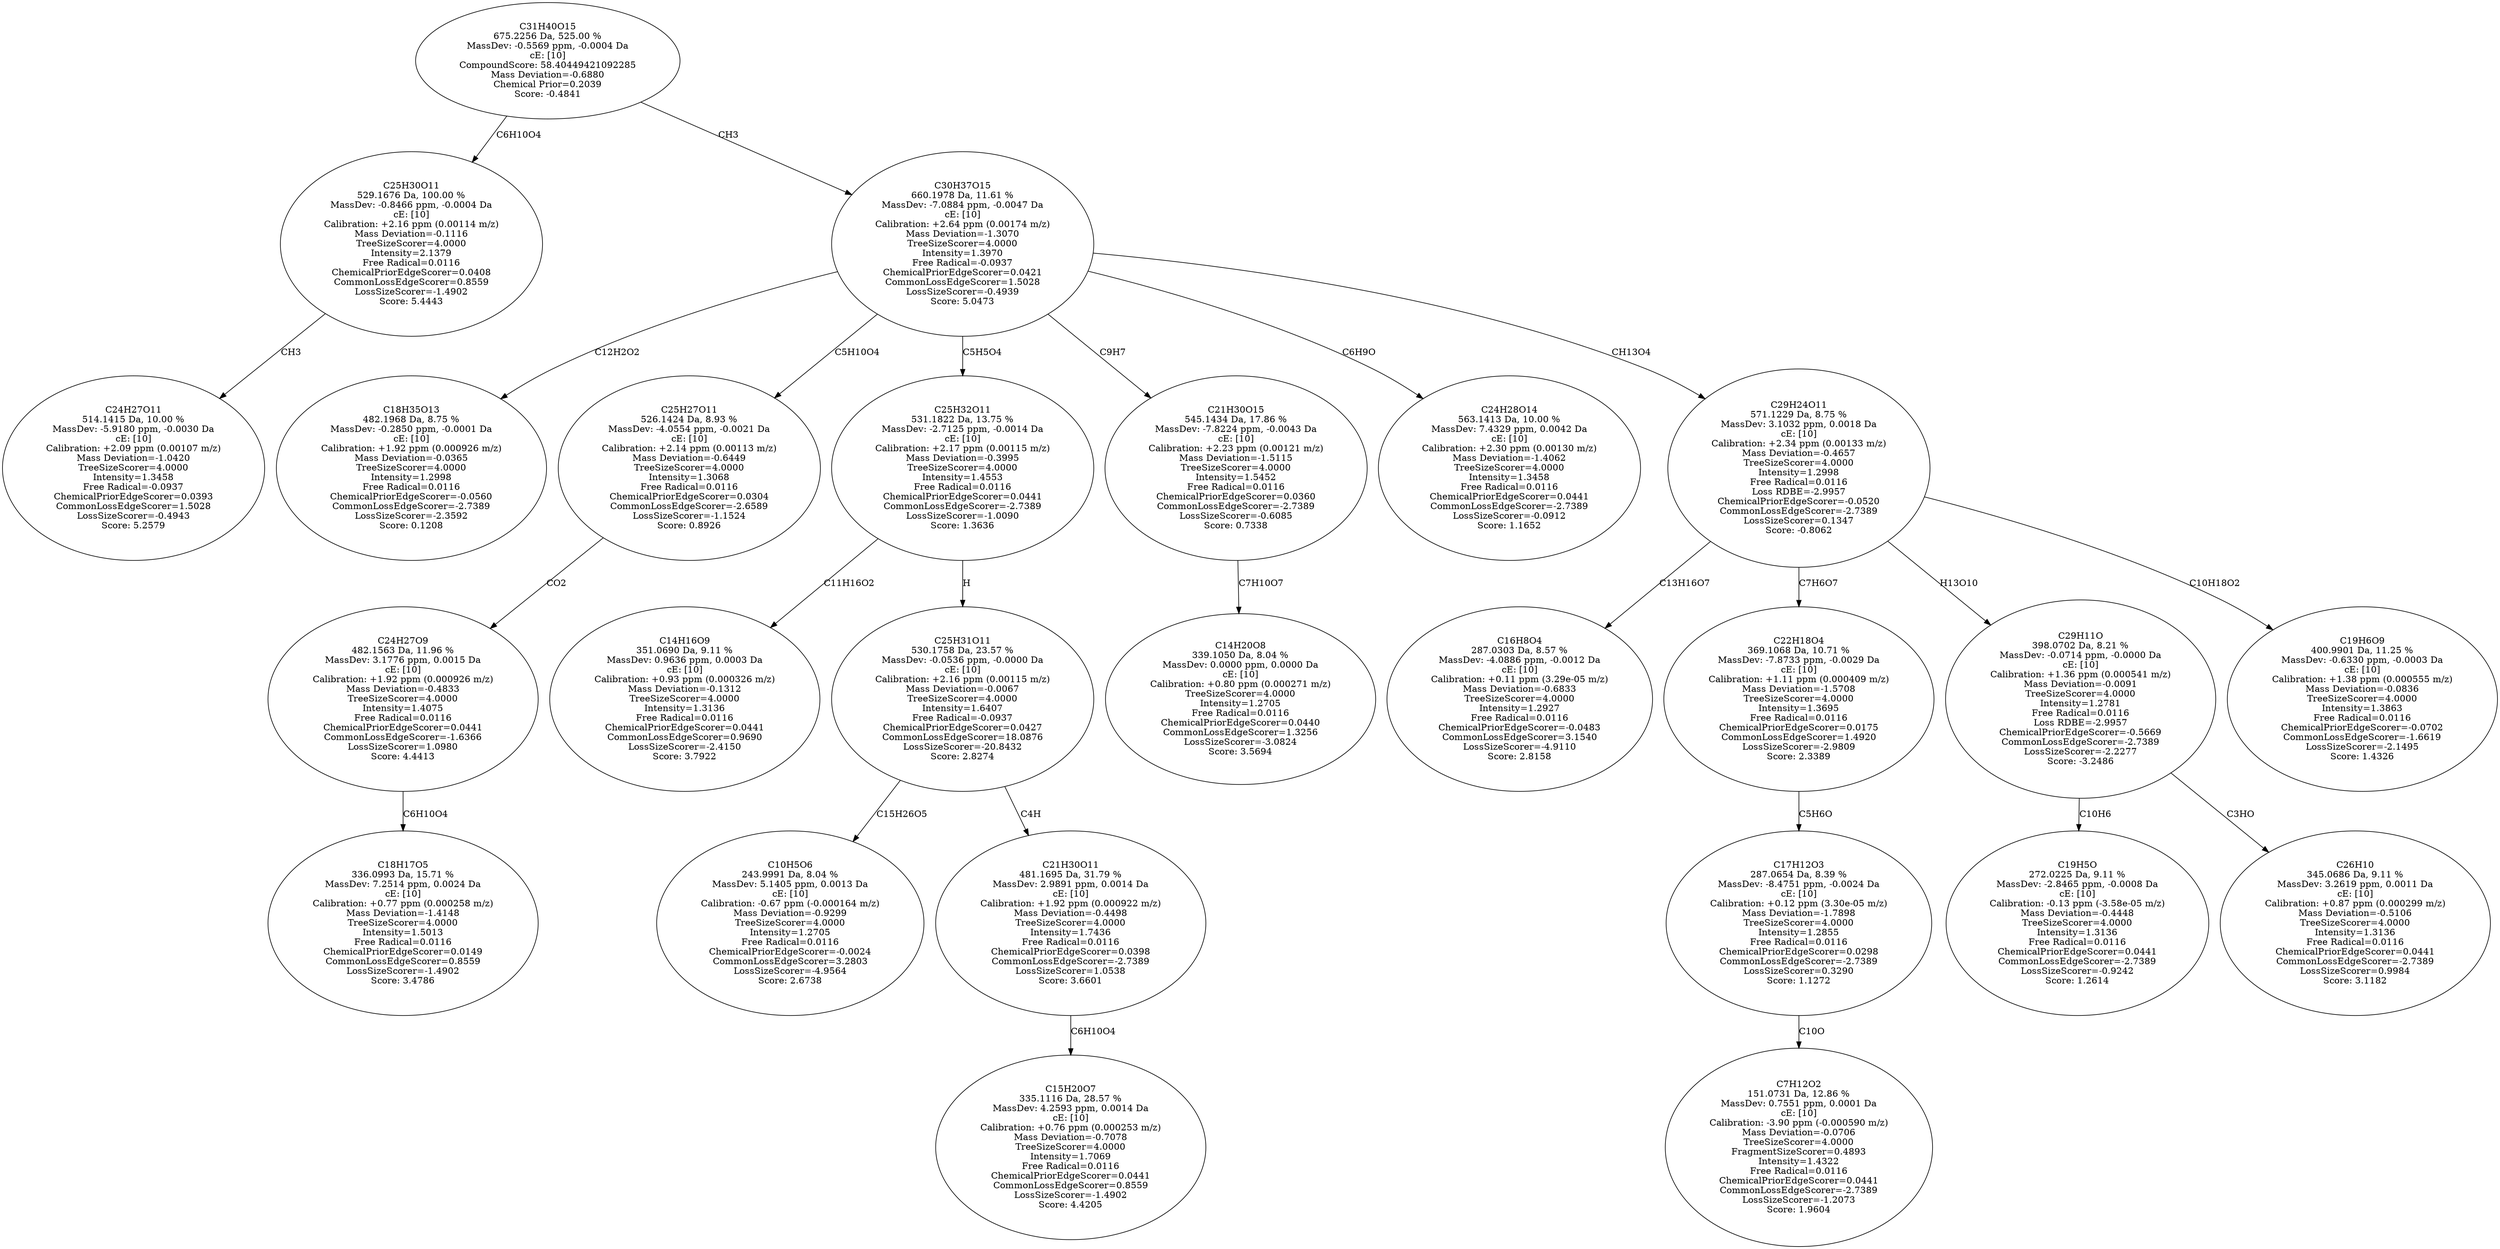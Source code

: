 strict digraph {
v1 [label="C24H27O11\n514.1415 Da, 10.00 %\nMassDev: -5.9180 ppm, -0.0030 Da\ncE: [10]\nCalibration: +2.09 ppm (0.00107 m/z)\nMass Deviation=-1.0420\nTreeSizeScorer=4.0000\nIntensity=1.3458\nFree Radical=-0.0937\nChemicalPriorEdgeScorer=0.0393\nCommonLossEdgeScorer=1.5028\nLossSizeScorer=-0.4943\nScore: 5.2579"];
v2 [label="C25H30O11\n529.1676 Da, 100.00 %\nMassDev: -0.8466 ppm, -0.0004 Da\ncE: [10]\nCalibration: +2.16 ppm (0.00114 m/z)\nMass Deviation=-0.1116\nTreeSizeScorer=4.0000\nIntensity=2.1379\nFree Radical=0.0116\nChemicalPriorEdgeScorer=0.0408\nCommonLossEdgeScorer=0.8559\nLossSizeScorer=-1.4902\nScore: 5.4443"];
v3 [label="C18H35O13\n482.1968 Da, 8.75 %\nMassDev: -0.2850 ppm, -0.0001 Da\ncE: [10]\nCalibration: +1.92 ppm (0.000926 m/z)\nMass Deviation=-0.0365\nTreeSizeScorer=4.0000\nIntensity=1.2998\nFree Radical=0.0116\nChemicalPriorEdgeScorer=-0.0560\nCommonLossEdgeScorer=-2.7389\nLossSizeScorer=-2.3592\nScore: 0.1208"];
v4 [label="C18H17O5\n336.0993 Da, 15.71 %\nMassDev: 7.2514 ppm, 0.0024 Da\ncE: [10]\nCalibration: +0.77 ppm (0.000258 m/z)\nMass Deviation=-1.4148\nTreeSizeScorer=4.0000\nIntensity=1.5013\nFree Radical=0.0116\nChemicalPriorEdgeScorer=0.0149\nCommonLossEdgeScorer=0.8559\nLossSizeScorer=-1.4902\nScore: 3.4786"];
v5 [label="C24H27O9\n482.1563 Da, 11.96 %\nMassDev: 3.1776 ppm, 0.0015 Da\ncE: [10]\nCalibration: +1.92 ppm (0.000926 m/z)\nMass Deviation=-0.4833\nTreeSizeScorer=4.0000\nIntensity=1.4075\nFree Radical=0.0116\nChemicalPriorEdgeScorer=0.0441\nCommonLossEdgeScorer=-1.6366\nLossSizeScorer=1.0980\nScore: 4.4413"];
v6 [label="C25H27O11\n526.1424 Da, 8.93 %\nMassDev: -4.0554 ppm, -0.0021 Da\ncE: [10]\nCalibration: +2.14 ppm (0.00113 m/z)\nMass Deviation=-0.6449\nTreeSizeScorer=4.0000\nIntensity=1.3068\nFree Radical=0.0116\nChemicalPriorEdgeScorer=0.0304\nCommonLossEdgeScorer=-2.6589\nLossSizeScorer=-1.1524\nScore: 0.8926"];
v7 [label="C14H16O9\n351.0690 Da, 9.11 %\nMassDev: 0.9636 ppm, 0.0003 Da\ncE: [10]\nCalibration: +0.93 ppm (0.000326 m/z)\nMass Deviation=-0.1312\nTreeSizeScorer=4.0000\nIntensity=1.3136\nFree Radical=0.0116\nChemicalPriorEdgeScorer=0.0441\nCommonLossEdgeScorer=0.9690\nLossSizeScorer=-2.4150\nScore: 3.7922"];
v8 [label="C10H5O6\n243.9991 Da, 8.04 %\nMassDev: 5.1405 ppm, 0.0013 Da\ncE: [10]\nCalibration: -0.67 ppm (-0.000164 m/z)\nMass Deviation=-0.9299\nTreeSizeScorer=4.0000\nIntensity=1.2705\nFree Radical=0.0116\nChemicalPriorEdgeScorer=-0.0024\nCommonLossEdgeScorer=3.2803\nLossSizeScorer=-4.9564\nScore: 2.6738"];
v9 [label="C15H20O7\n335.1116 Da, 28.57 %\nMassDev: 4.2593 ppm, 0.0014 Da\ncE: [10]\nCalibration: +0.76 ppm (0.000253 m/z)\nMass Deviation=-0.7078\nTreeSizeScorer=4.0000\nIntensity=1.7069\nFree Radical=0.0116\nChemicalPriorEdgeScorer=0.0441\nCommonLossEdgeScorer=0.8559\nLossSizeScorer=-1.4902\nScore: 4.4205"];
v10 [label="C21H30O11\n481.1695 Da, 31.79 %\nMassDev: 2.9891 ppm, 0.0014 Da\ncE: [10]\nCalibration: +1.92 ppm (0.000922 m/z)\nMass Deviation=-0.4498\nTreeSizeScorer=4.0000\nIntensity=1.7436\nFree Radical=0.0116\nChemicalPriorEdgeScorer=0.0398\nCommonLossEdgeScorer=-2.7389\nLossSizeScorer=1.0538\nScore: 3.6601"];
v11 [label="C25H31O11\n530.1758 Da, 23.57 %\nMassDev: -0.0536 ppm, -0.0000 Da\ncE: [10]\nCalibration: +2.16 ppm (0.00115 m/z)\nMass Deviation=-0.0067\nTreeSizeScorer=4.0000\nIntensity=1.6407\nFree Radical=-0.0937\nChemicalPriorEdgeScorer=0.0427\nCommonLossEdgeScorer=18.0876\nLossSizeScorer=-20.8432\nScore: 2.8274"];
v12 [label="C25H32O11\n531.1822 Da, 13.75 %\nMassDev: -2.7125 ppm, -0.0014 Da\ncE: [10]\nCalibration: +2.17 ppm (0.00115 m/z)\nMass Deviation=-0.3995\nTreeSizeScorer=4.0000\nIntensity=1.4553\nFree Radical=0.0116\nChemicalPriorEdgeScorer=0.0441\nCommonLossEdgeScorer=-2.7389\nLossSizeScorer=-1.0090\nScore: 1.3636"];
v13 [label="C14H20O8\n339.1050 Da, 8.04 %\nMassDev: 0.0000 ppm, 0.0000 Da\ncE: [10]\nCalibration: +0.80 ppm (0.000271 m/z)\nTreeSizeScorer=4.0000\nIntensity=1.2705\nFree Radical=0.0116\nChemicalPriorEdgeScorer=0.0440\nCommonLossEdgeScorer=1.3256\nLossSizeScorer=-3.0824\nScore: 3.5694"];
v14 [label="C21H30O15\n545.1434 Da, 17.86 %\nMassDev: -7.8224 ppm, -0.0043 Da\ncE: [10]\nCalibration: +2.23 ppm (0.00121 m/z)\nMass Deviation=-1.5115\nTreeSizeScorer=4.0000\nIntensity=1.5452\nFree Radical=0.0116\nChemicalPriorEdgeScorer=0.0360\nCommonLossEdgeScorer=-2.7389\nLossSizeScorer=-0.6085\nScore: 0.7338"];
v15 [label="C24H28O14\n563.1413 Da, 10.00 %\nMassDev: 7.4329 ppm, 0.0042 Da\ncE: [10]\nCalibration: +2.30 ppm (0.00130 m/z)\nMass Deviation=-1.4062\nTreeSizeScorer=4.0000\nIntensity=1.3458\nFree Radical=0.0116\nChemicalPriorEdgeScorer=0.0441\nCommonLossEdgeScorer=-2.7389\nLossSizeScorer=-0.0912\nScore: 1.1652"];
v16 [label="C16H8O4\n287.0303 Da, 8.57 %\nMassDev: -4.0886 ppm, -0.0012 Da\ncE: [10]\nCalibration: +0.11 ppm (3.29e-05 m/z)\nMass Deviation=-0.6833\nTreeSizeScorer=4.0000\nIntensity=1.2927\nFree Radical=0.0116\nChemicalPriorEdgeScorer=-0.0483\nCommonLossEdgeScorer=3.1540\nLossSizeScorer=-4.9110\nScore: 2.8158"];
v17 [label="C7H12O2\n151.0731 Da, 12.86 %\nMassDev: 0.7551 ppm, 0.0001 Da\ncE: [10]\nCalibration: -3.90 ppm (-0.000590 m/z)\nMass Deviation=-0.0706\nTreeSizeScorer=4.0000\nFragmentSizeScorer=0.4893\nIntensity=1.4322\nFree Radical=0.0116\nChemicalPriorEdgeScorer=0.0441\nCommonLossEdgeScorer=-2.7389\nLossSizeScorer=-1.2073\nScore: 1.9604"];
v18 [label="C17H12O3\n287.0654 Da, 8.39 %\nMassDev: -8.4751 ppm, -0.0024 Da\ncE: [10]\nCalibration: +0.12 ppm (3.30e-05 m/z)\nMass Deviation=-1.7898\nTreeSizeScorer=4.0000\nIntensity=1.2855\nFree Radical=0.0116\nChemicalPriorEdgeScorer=0.0298\nCommonLossEdgeScorer=-2.7389\nLossSizeScorer=0.3290\nScore: 1.1272"];
v19 [label="C22H18O4\n369.1068 Da, 10.71 %\nMassDev: -7.8733 ppm, -0.0029 Da\ncE: [10]\nCalibration: +1.11 ppm (0.000409 m/z)\nMass Deviation=-1.5708\nTreeSizeScorer=4.0000\nIntensity=1.3695\nFree Radical=0.0116\nChemicalPriorEdgeScorer=0.0175\nCommonLossEdgeScorer=1.4920\nLossSizeScorer=-2.9809\nScore: 2.3389"];
v20 [label="C19H5O\n272.0225 Da, 9.11 %\nMassDev: -2.8465 ppm, -0.0008 Da\ncE: [10]\nCalibration: -0.13 ppm (-3.58e-05 m/z)\nMass Deviation=-0.4448\nTreeSizeScorer=4.0000\nIntensity=1.3136\nFree Radical=0.0116\nChemicalPriorEdgeScorer=0.0441\nCommonLossEdgeScorer=-2.7389\nLossSizeScorer=-0.9242\nScore: 1.2614"];
v21 [label="C26H10\n345.0686 Da, 9.11 %\nMassDev: 3.2619 ppm, 0.0011 Da\ncE: [10]\nCalibration: +0.87 ppm (0.000299 m/z)\nMass Deviation=-0.5106\nTreeSizeScorer=4.0000\nIntensity=1.3136\nFree Radical=0.0116\nChemicalPriorEdgeScorer=0.0441\nCommonLossEdgeScorer=-2.7389\nLossSizeScorer=0.9984\nScore: 3.1182"];
v22 [label="C29H11O\n398.0702 Da, 8.21 %\nMassDev: -0.0714 ppm, -0.0000 Da\ncE: [10]\nCalibration: +1.36 ppm (0.000541 m/z)\nMass Deviation=-0.0091\nTreeSizeScorer=4.0000\nIntensity=1.2781\nFree Radical=0.0116\nLoss RDBE=-2.9957\nChemicalPriorEdgeScorer=-0.5669\nCommonLossEdgeScorer=-2.7389\nLossSizeScorer=-2.2277\nScore: -3.2486"];
v23 [label="C19H6O9\n400.9901 Da, 11.25 %\nMassDev: -0.6330 ppm, -0.0003 Da\ncE: [10]\nCalibration: +1.38 ppm (0.000555 m/z)\nMass Deviation=-0.0836\nTreeSizeScorer=4.0000\nIntensity=1.3863\nFree Radical=0.0116\nChemicalPriorEdgeScorer=-0.0702\nCommonLossEdgeScorer=-1.6619\nLossSizeScorer=-2.1495\nScore: 1.4326"];
v24 [label="C29H24O11\n571.1229 Da, 8.75 %\nMassDev: 3.1032 ppm, 0.0018 Da\ncE: [10]\nCalibration: +2.34 ppm (0.00133 m/z)\nMass Deviation=-0.4657\nTreeSizeScorer=4.0000\nIntensity=1.2998\nFree Radical=0.0116\nLoss RDBE=-2.9957\nChemicalPriorEdgeScorer=-0.0520\nCommonLossEdgeScorer=-2.7389\nLossSizeScorer=0.1347\nScore: -0.8062"];
v25 [label="C30H37O15\n660.1978 Da, 11.61 %\nMassDev: -7.0884 ppm, -0.0047 Da\ncE: [10]\nCalibration: +2.64 ppm (0.00174 m/z)\nMass Deviation=-1.3070\nTreeSizeScorer=4.0000\nIntensity=1.3970\nFree Radical=-0.0937\nChemicalPriorEdgeScorer=0.0421\nCommonLossEdgeScorer=1.5028\nLossSizeScorer=-0.4939\nScore: 5.0473"];
v26 [label="C31H40O15\n675.2256 Da, 525.00 %\nMassDev: -0.5569 ppm, -0.0004 Da\ncE: [10]\nCompoundScore: 58.40449421092285\nMass Deviation=-0.6880\nChemical Prior=0.2039\nScore: -0.4841"];
v2 -> v1 [label="CH3"];
v26 -> v2 [label="C6H10O4"];
v25 -> v3 [label="C12H2O2"];
v5 -> v4 [label="C6H10O4"];
v6 -> v5 [label="CO2"];
v25 -> v6 [label="C5H10O4"];
v12 -> v7 [label="C11H16O2"];
v11 -> v8 [label="C15H26O5"];
v10 -> v9 [label="C6H10O4"];
v11 -> v10 [label="C4H"];
v12 -> v11 [label="H"];
v25 -> v12 [label="C5H5O4"];
v14 -> v13 [label="C7H10O7"];
v25 -> v14 [label="C9H7"];
v25 -> v15 [label="C6H9O"];
v24 -> v16 [label="C13H16O7"];
v18 -> v17 [label="C10O"];
v19 -> v18 [label="C5H6O"];
v24 -> v19 [label="C7H6O7"];
v22 -> v20 [label="C10H6"];
v22 -> v21 [label="C3HO"];
v24 -> v22 [label="H13O10"];
v24 -> v23 [label="C10H18O2"];
v25 -> v24 [label="CH13O4"];
v26 -> v25 [label="CH3"];
}